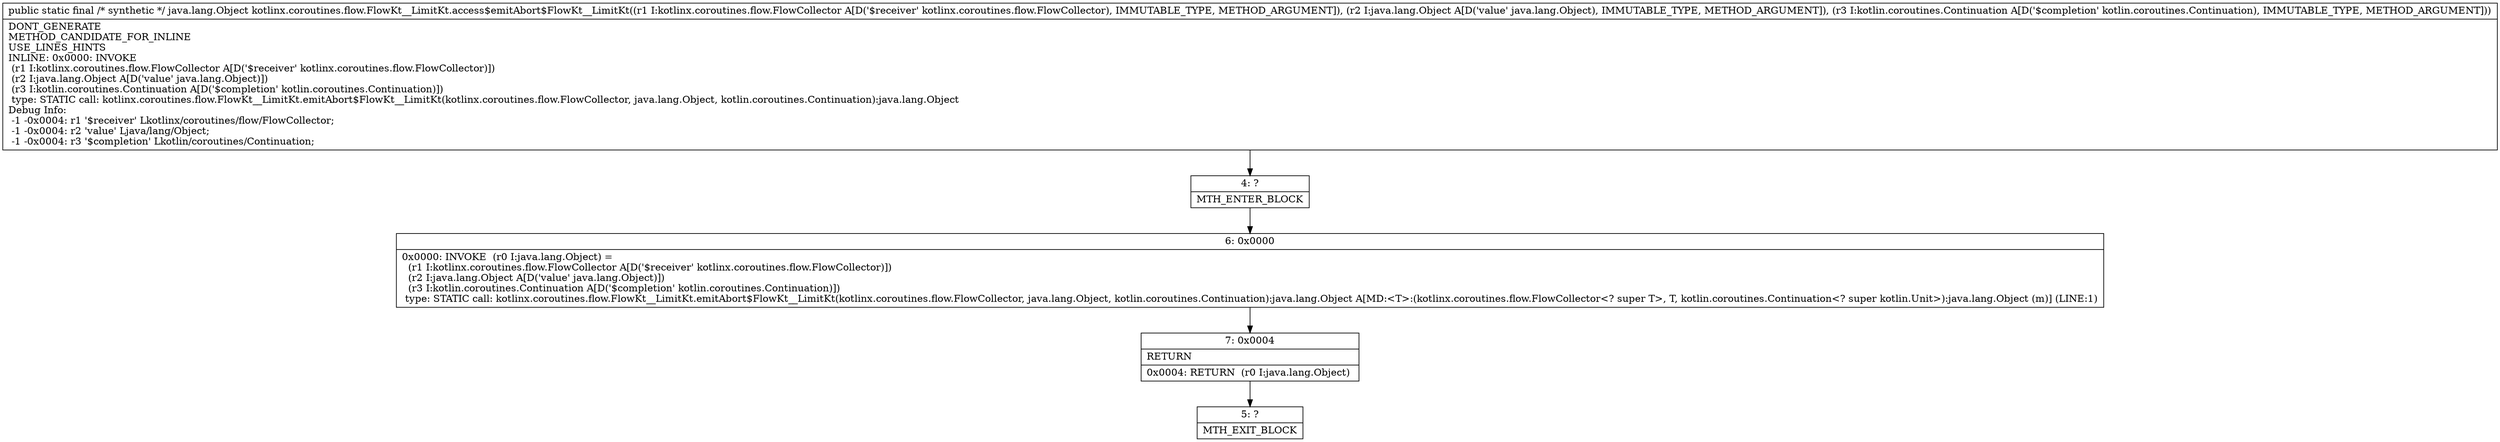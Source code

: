 digraph "CFG forkotlinx.coroutines.flow.FlowKt__LimitKt.access$emitAbort$FlowKt__LimitKt(Lkotlinx\/coroutines\/flow\/FlowCollector;Ljava\/lang\/Object;Lkotlin\/coroutines\/Continuation;)Ljava\/lang\/Object;" {
Node_4 [shape=record,label="{4\:\ ?|MTH_ENTER_BLOCK\l}"];
Node_6 [shape=record,label="{6\:\ 0x0000|0x0000: INVOKE  (r0 I:java.lang.Object) = \l  (r1 I:kotlinx.coroutines.flow.FlowCollector A[D('$receiver' kotlinx.coroutines.flow.FlowCollector)])\l  (r2 I:java.lang.Object A[D('value' java.lang.Object)])\l  (r3 I:kotlin.coroutines.Continuation A[D('$completion' kotlin.coroutines.Continuation)])\l type: STATIC call: kotlinx.coroutines.flow.FlowKt__LimitKt.emitAbort$FlowKt__LimitKt(kotlinx.coroutines.flow.FlowCollector, java.lang.Object, kotlin.coroutines.Continuation):java.lang.Object A[MD:\<T\>:(kotlinx.coroutines.flow.FlowCollector\<? super T\>, T, kotlin.coroutines.Continuation\<? super kotlin.Unit\>):java.lang.Object (m)] (LINE:1)\l}"];
Node_7 [shape=record,label="{7\:\ 0x0004|RETURN\l|0x0004: RETURN  (r0 I:java.lang.Object) \l}"];
Node_5 [shape=record,label="{5\:\ ?|MTH_EXIT_BLOCK\l}"];
MethodNode[shape=record,label="{public static final \/* synthetic *\/ java.lang.Object kotlinx.coroutines.flow.FlowKt__LimitKt.access$emitAbort$FlowKt__LimitKt((r1 I:kotlinx.coroutines.flow.FlowCollector A[D('$receiver' kotlinx.coroutines.flow.FlowCollector), IMMUTABLE_TYPE, METHOD_ARGUMENT]), (r2 I:java.lang.Object A[D('value' java.lang.Object), IMMUTABLE_TYPE, METHOD_ARGUMENT]), (r3 I:kotlin.coroutines.Continuation A[D('$completion' kotlin.coroutines.Continuation), IMMUTABLE_TYPE, METHOD_ARGUMENT]))  | DONT_GENERATE\lMETHOD_CANDIDATE_FOR_INLINE\lUSE_LINES_HINTS\lINLINE: 0x0000: INVOKE  \l  (r1 I:kotlinx.coroutines.flow.FlowCollector A[D('$receiver' kotlinx.coroutines.flow.FlowCollector)])\l  (r2 I:java.lang.Object A[D('value' java.lang.Object)])\l  (r3 I:kotlin.coroutines.Continuation A[D('$completion' kotlin.coroutines.Continuation)])\l type: STATIC call: kotlinx.coroutines.flow.FlowKt__LimitKt.emitAbort$FlowKt__LimitKt(kotlinx.coroutines.flow.FlowCollector, java.lang.Object, kotlin.coroutines.Continuation):java.lang.Object\lDebug Info:\l  \-1 \-0x0004: r1 '$receiver' Lkotlinx\/coroutines\/flow\/FlowCollector;\l  \-1 \-0x0004: r2 'value' Ljava\/lang\/Object;\l  \-1 \-0x0004: r3 '$completion' Lkotlin\/coroutines\/Continuation;\l}"];
MethodNode -> Node_4;Node_4 -> Node_6;
Node_6 -> Node_7;
Node_7 -> Node_5;
}

